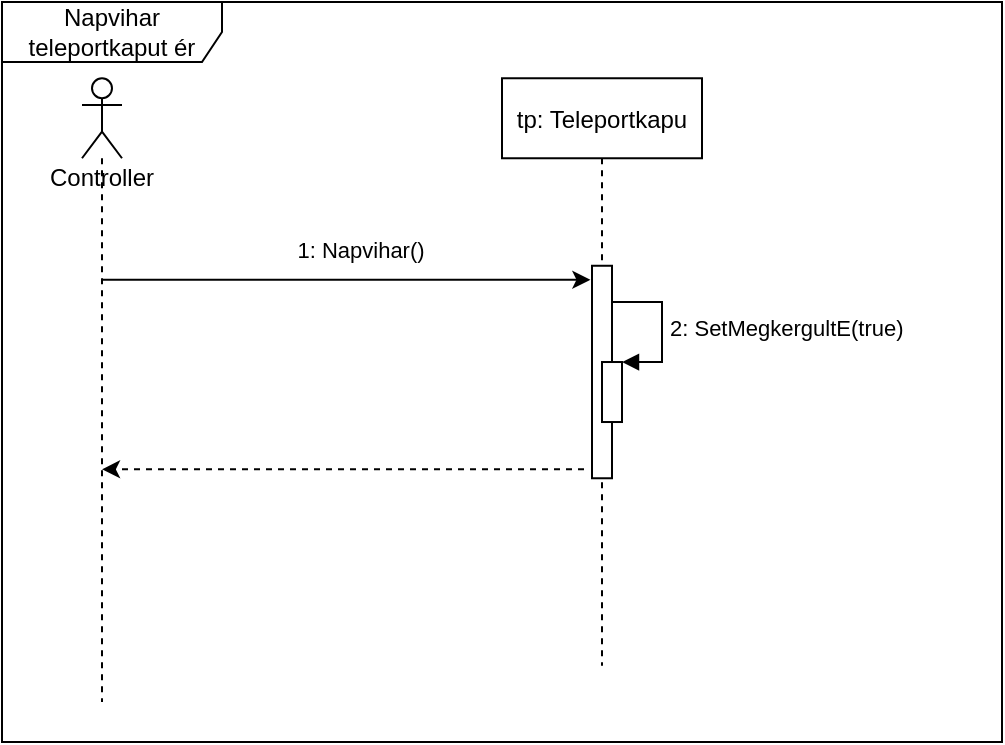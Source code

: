 <mxfile version="14.5.3" type="github">
  <diagram id="kgpKYQtTHZ0yAKxKKP6v" name="Page-1">
    <mxGraphModel dx="1038" dy="548" grid="1" gridSize="10" guides="1" tooltips="1" connect="1" arrows="1" fold="1" page="1" pageScale="1" pageWidth="850" pageHeight="1100" math="0" shadow="0">
      <root>
        <mxCell id="0" />
        <mxCell id="1" parent="0" />
        <mxCell id="eQXL557Xe-epxyEdtAo--6" value="Napvihar teleportkaput ér" style="shape=umlFrame;whiteSpace=wrap;html=1;width=110;height=30;" vertex="1" parent="1">
          <mxGeometry y="40" width="500" height="370" as="geometry" />
        </mxCell>
        <mxCell id="eQXL557Xe-epxyEdtAo--12" value="tp: Teleportkapu" style="shape=umlLifeline;perimeter=lifelinePerimeter;container=1;collapsible=0;recursiveResize=0;rounded=0;shadow=0;strokeWidth=1;" vertex="1" parent="1">
          <mxGeometry x="250" y="78.13" width="100" height="293.75" as="geometry" />
        </mxCell>
        <mxCell id="eQXL557Xe-epxyEdtAo--13" value="" style="points=[];perimeter=orthogonalPerimeter;rounded=0;shadow=0;strokeWidth=1;" vertex="1" parent="eQXL557Xe-epxyEdtAo--12">
          <mxGeometry x="45" y="93.75" width="10" height="106.25" as="geometry" />
        </mxCell>
        <mxCell id="eQXL557Xe-epxyEdtAo--15" value="&lt;span style=&quot;color: rgb(0 , 0 , 0) ; font-family: &amp;#34;helvetica&amp;#34; ; font-size: 11px ; font-style: normal ; font-weight: 400 ; letter-spacing: normal ; text-align: center ; text-indent: 0px ; text-transform: none ; word-spacing: 0px ; background-color: rgb(255 , 255 , 255) ; display: inline ; float: none&quot;&gt;1: Napvihar()&lt;/span&gt;" style="endArrow=classic;html=1;entryX=-0.08;entryY=0.066;entryDx=0;entryDy=0;entryPerimeter=0;" edge="1" parent="1" source="eQXL557Xe-epxyEdtAo--22" target="eQXL557Xe-epxyEdtAo--13">
          <mxGeometry x="0.055" y="15" width="50" height="50" relative="1" as="geometry">
            <mxPoint x="69.5" y="178.893" as="sourcePoint" />
            <mxPoint x="600" y="290" as="targetPoint" />
            <mxPoint as="offset" />
          </mxGeometry>
        </mxCell>
        <mxCell id="eQXL557Xe-epxyEdtAo--16" value="" style="endArrow=classic;html=1;dashed=1;exitX=-0.4;exitY=0.958;exitDx=0;exitDy=0;exitPerimeter=0;" edge="1" parent="1" source="eQXL557Xe-epxyEdtAo--13" target="eQXL557Xe-epxyEdtAo--22">
          <mxGeometry width="50" height="50" relative="1" as="geometry">
            <mxPoint x="589" y="395" as="sourcePoint" />
            <mxPoint x="69.5" y="273.668" as="targetPoint" />
          </mxGeometry>
        </mxCell>
        <mxCell id="eQXL557Xe-epxyEdtAo--3" value="" style="html=1;points=[];perimeter=orthogonalPerimeter;" vertex="1" parent="1">
          <mxGeometry x="300" y="220.01" width="10" height="30" as="geometry" />
        </mxCell>
        <mxCell id="eQXL557Xe-epxyEdtAo--4" value="2: SetMegkergultE(true)" style="edgeStyle=orthogonalEdgeStyle;html=1;align=left;spacingLeft=2;endArrow=block;rounded=0;entryX=1;entryY=0;" edge="1" parent="1" source="eQXL557Xe-epxyEdtAo--13" target="eQXL557Xe-epxyEdtAo--3">
          <mxGeometry relative="1" as="geometry">
            <mxPoint x="300" y="200.01" as="sourcePoint" />
            <Array as="points">
              <mxPoint x="330" y="190" />
              <mxPoint x="330" y="220" />
            </Array>
          </mxGeometry>
        </mxCell>
        <mxCell id="eQXL557Xe-epxyEdtAo--22" value="Controller" style="shape=umlLifeline;participant=umlActor;perimeter=lifelinePerimeter;whiteSpace=wrap;html=1;container=1;collapsible=0;recursiveResize=0;verticalAlign=top;spacingTop=36;outlineConnect=0;" vertex="1" parent="1">
          <mxGeometry x="40" y="78.13" width="20" height="311.87" as="geometry" />
        </mxCell>
      </root>
    </mxGraphModel>
  </diagram>
</mxfile>
